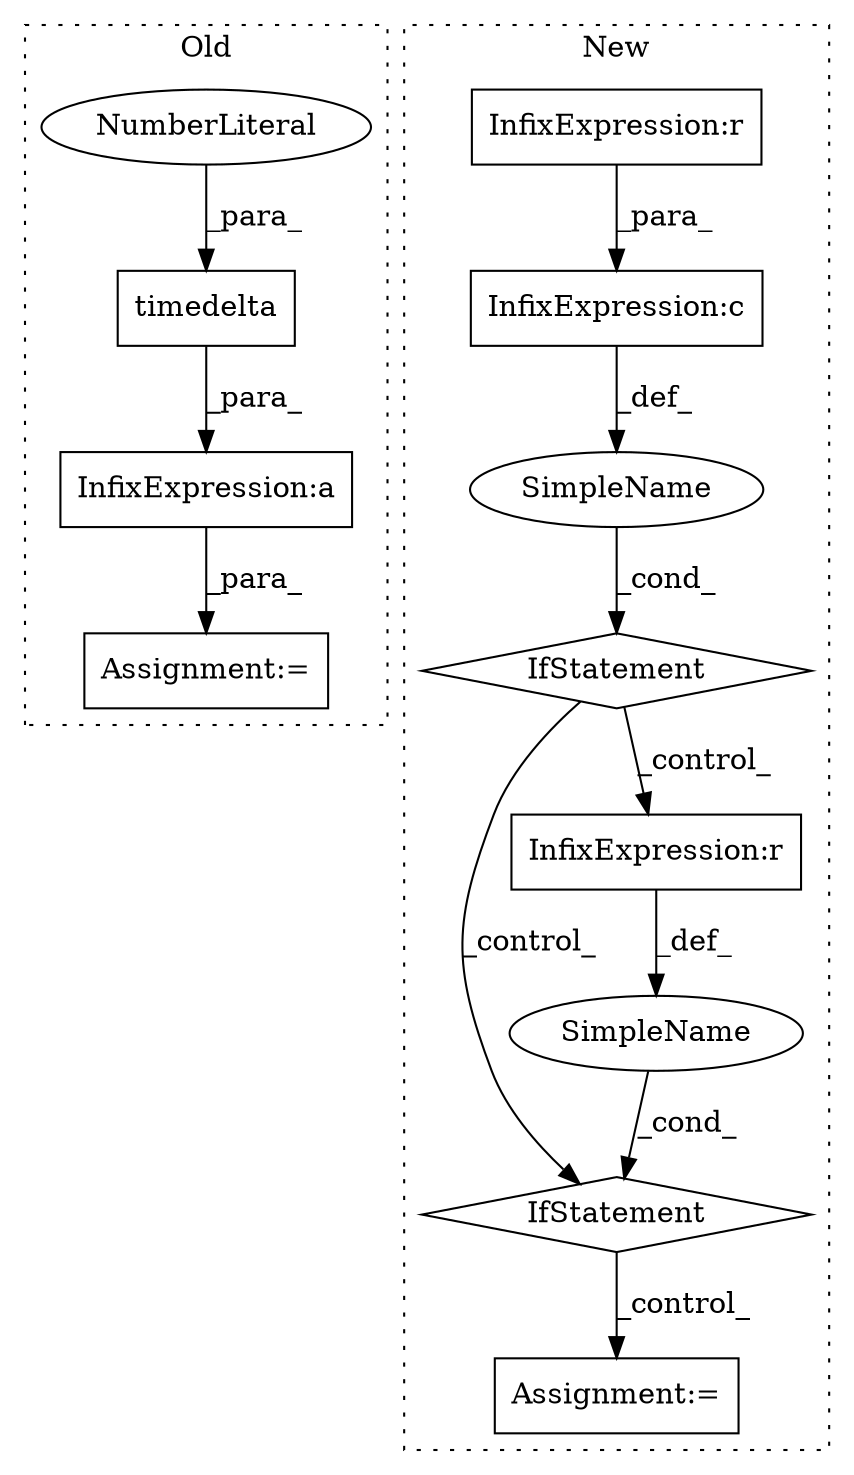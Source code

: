 digraph G {
subgraph cluster0 {
1 [label="timedelta" a="32" s="9612,9623" l="10,1" shape="box"];
3 [label="InfixExpression:a" a="27" s="9600" l="3" shape="box"];
8 [label="NumberLiteral" a="34" s="9622" l="1" shape="ellipse"];
9 [label="Assignment:=" a="7" s="9530" l="1" shape="box"];
label = "Old";
style="dotted";
}
subgraph cluster1 {
2 [label="IfStatement" a="25" s="10575,10621" l="4,2" shape="diamond"];
4 [label="SimpleName" a="42" s="" l="" shape="ellipse"];
5 [label="InfixExpression:r" a="27" s="10596" l="4" shape="box"];
6 [label="SimpleName" a="42" s="" l="" shape="ellipse"];
7 [label="Assignment:=" a="7" s="10767" l="1" shape="box"];
10 [label="InfixExpression:c" a="27" s="10521" l="4" shape="box"];
11 [label="InfixExpression:r" a="27" s="10539" l="4" shape="box"];
12 [label="IfStatement" a="25" s="10474,10563" l="4,2" shape="diamond"];
label = "New";
style="dotted";
}
1 -> 3 [label="_para_"];
2 -> 7 [label="_control_"];
3 -> 9 [label="_para_"];
4 -> 12 [label="_cond_"];
5 -> 6 [label="_def_"];
6 -> 2 [label="_cond_"];
8 -> 1 [label="_para_"];
10 -> 4 [label="_def_"];
11 -> 10 [label="_para_"];
12 -> 2 [label="_control_"];
12 -> 5 [label="_control_"];
}